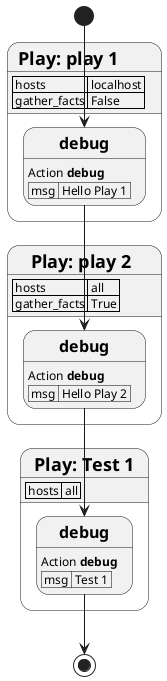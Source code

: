 @startuml
state "= Play: play 1" as play_1 {
    play_1 : | hosts | localhost |
    play_1 : | gather_facts | False |
    state "== debug" as task_1
    task_1 : Action **debug**
    task_1 : | msg | Hello Play 1 |
}
state "= Play: play 2" as play_2 {
    play_2 : | hosts | all |
    play_2 : | gather_facts | True |
    state "== debug" as task_2
    task_2 : Action **debug**
    task_2 : | msg | Hello Play 2 |
}
state "= Play: Test 1" as play_3 {
    play_3 : | hosts | all |
    state "== debug" as task_3
    task_3 : Action **debug**
    task_3 : | msg | Test 1 |
}
[*] --> task_1
task_1 --> task_2
task_2 --> task_3
task_3 --> [*]
@enduml
